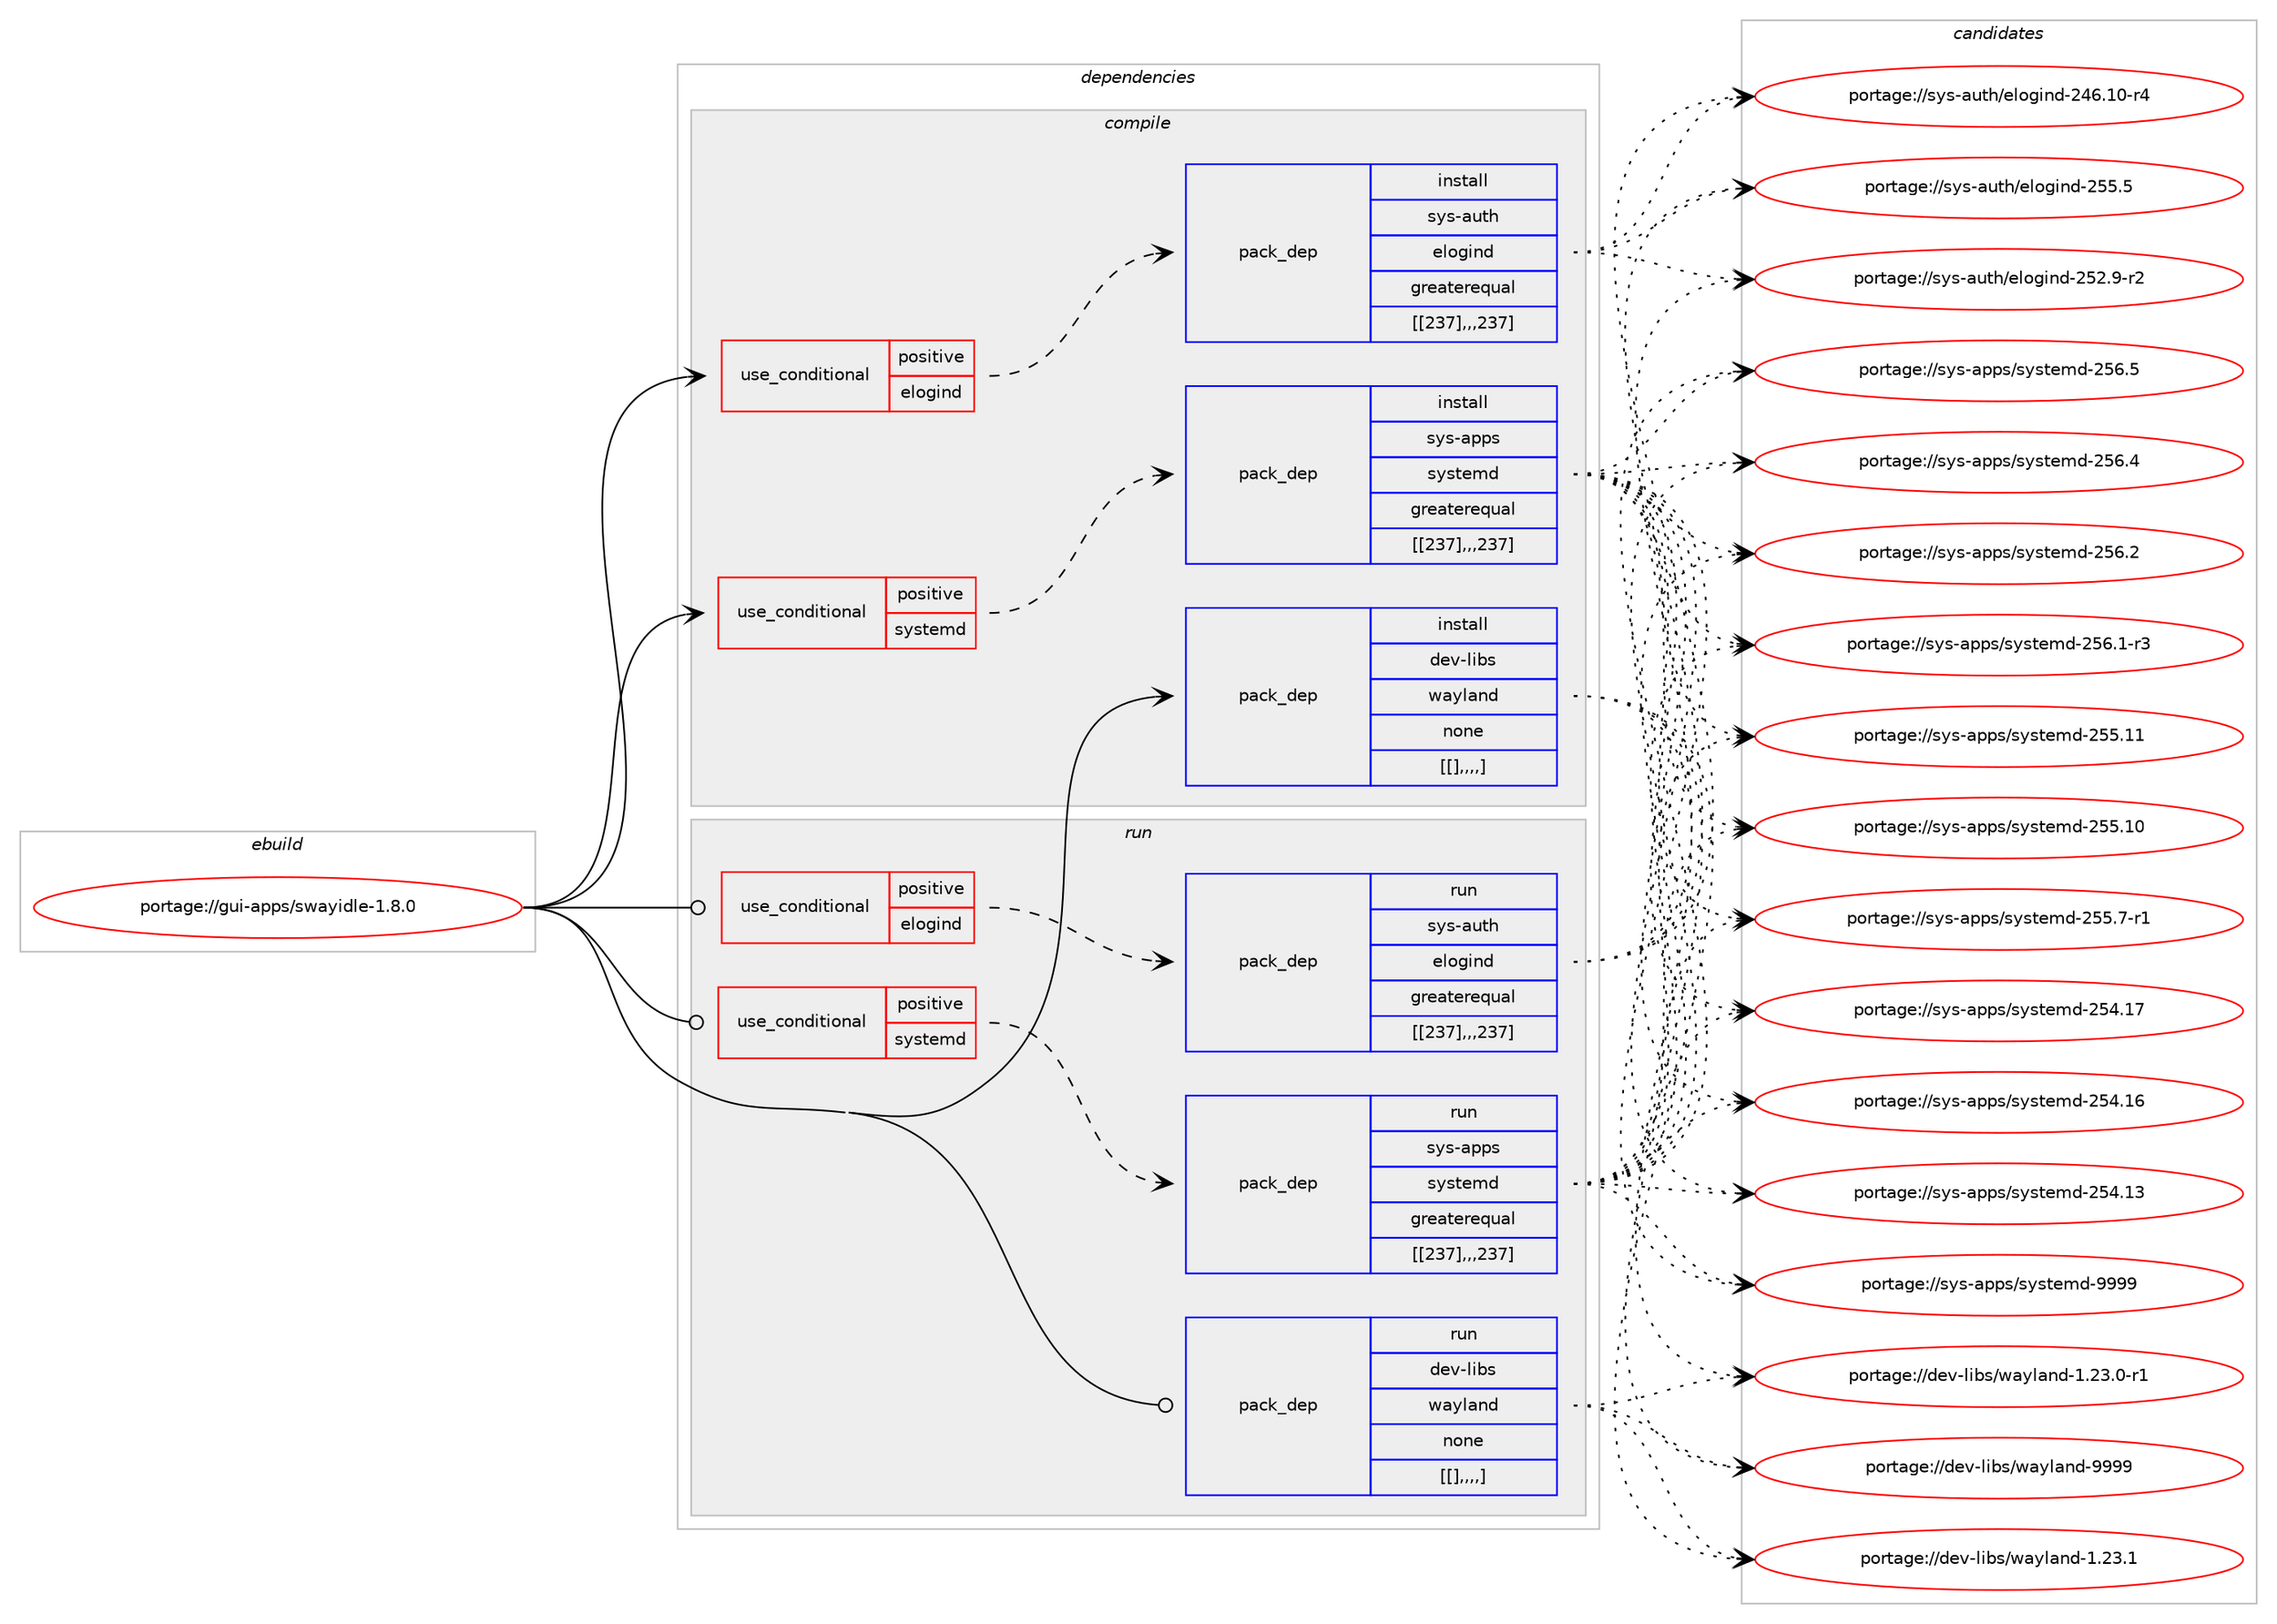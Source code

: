 digraph prolog {

# *************
# Graph options
# *************

newrank=true;
concentrate=true;
compound=true;
graph [rankdir=LR,fontname=Helvetica,fontsize=10,ranksep=1.5];#, ranksep=2.5, nodesep=0.2];
edge  [arrowhead=vee];
node  [fontname=Helvetica,fontsize=10];

# **********
# The ebuild
# **********

subgraph cluster_leftcol {
color=gray;
label=<<i>ebuild</i>>;
id [label="portage://gui-apps/swayidle-1.8.0", color=red, width=4, href="../gui-apps/swayidle-1.8.0.svg"];
}

# ****************
# The dependencies
# ****************

subgraph cluster_midcol {
color=gray;
label=<<i>dependencies</i>>;
subgraph cluster_compile {
fillcolor="#eeeeee";
style=filled;
label=<<i>compile</i>>;
subgraph cond68096 {
dependency246880 [label=<<TABLE BORDER="0" CELLBORDER="1" CELLSPACING="0" CELLPADDING="4"><TR><TD ROWSPAN="3" CELLPADDING="10">use_conditional</TD></TR><TR><TD>positive</TD></TR><TR><TD>elogind</TD></TR></TABLE>>, shape=none, color=red];
subgraph pack177244 {
dependency246881 [label=<<TABLE BORDER="0" CELLBORDER="1" CELLSPACING="0" CELLPADDING="4" WIDTH="220"><TR><TD ROWSPAN="6" CELLPADDING="30">pack_dep</TD></TR><TR><TD WIDTH="110">install</TD></TR><TR><TD>sys-auth</TD></TR><TR><TD>elogind</TD></TR><TR><TD>greaterequal</TD></TR><TR><TD>[[237],,,237]</TD></TR></TABLE>>, shape=none, color=blue];
}
dependency246880:e -> dependency246881:w [weight=20,style="dashed",arrowhead="vee"];
}
id:e -> dependency246880:w [weight=20,style="solid",arrowhead="vee"];
subgraph cond68097 {
dependency246882 [label=<<TABLE BORDER="0" CELLBORDER="1" CELLSPACING="0" CELLPADDING="4"><TR><TD ROWSPAN="3" CELLPADDING="10">use_conditional</TD></TR><TR><TD>positive</TD></TR><TR><TD>systemd</TD></TR></TABLE>>, shape=none, color=red];
subgraph pack177245 {
dependency246883 [label=<<TABLE BORDER="0" CELLBORDER="1" CELLSPACING="0" CELLPADDING="4" WIDTH="220"><TR><TD ROWSPAN="6" CELLPADDING="30">pack_dep</TD></TR><TR><TD WIDTH="110">install</TD></TR><TR><TD>sys-apps</TD></TR><TR><TD>systemd</TD></TR><TR><TD>greaterequal</TD></TR><TR><TD>[[237],,,237]</TD></TR></TABLE>>, shape=none, color=blue];
}
dependency246882:e -> dependency246883:w [weight=20,style="dashed",arrowhead="vee"];
}
id:e -> dependency246882:w [weight=20,style="solid",arrowhead="vee"];
subgraph pack177246 {
dependency246884 [label=<<TABLE BORDER="0" CELLBORDER="1" CELLSPACING="0" CELLPADDING="4" WIDTH="220"><TR><TD ROWSPAN="6" CELLPADDING="30">pack_dep</TD></TR><TR><TD WIDTH="110">install</TD></TR><TR><TD>dev-libs</TD></TR><TR><TD>wayland</TD></TR><TR><TD>none</TD></TR><TR><TD>[[],,,,]</TD></TR></TABLE>>, shape=none, color=blue];
}
id:e -> dependency246884:w [weight=20,style="solid",arrowhead="vee"];
}
subgraph cluster_compileandrun {
fillcolor="#eeeeee";
style=filled;
label=<<i>compile and run</i>>;
}
subgraph cluster_run {
fillcolor="#eeeeee";
style=filled;
label=<<i>run</i>>;
subgraph cond68098 {
dependency246885 [label=<<TABLE BORDER="0" CELLBORDER="1" CELLSPACING="0" CELLPADDING="4"><TR><TD ROWSPAN="3" CELLPADDING="10">use_conditional</TD></TR><TR><TD>positive</TD></TR><TR><TD>elogind</TD></TR></TABLE>>, shape=none, color=red];
subgraph pack177247 {
dependency246886 [label=<<TABLE BORDER="0" CELLBORDER="1" CELLSPACING="0" CELLPADDING="4" WIDTH="220"><TR><TD ROWSPAN="6" CELLPADDING="30">pack_dep</TD></TR><TR><TD WIDTH="110">run</TD></TR><TR><TD>sys-auth</TD></TR><TR><TD>elogind</TD></TR><TR><TD>greaterequal</TD></TR><TR><TD>[[237],,,237]</TD></TR></TABLE>>, shape=none, color=blue];
}
dependency246885:e -> dependency246886:w [weight=20,style="dashed",arrowhead="vee"];
}
id:e -> dependency246885:w [weight=20,style="solid",arrowhead="odot"];
subgraph cond68099 {
dependency246887 [label=<<TABLE BORDER="0" CELLBORDER="1" CELLSPACING="0" CELLPADDING="4"><TR><TD ROWSPAN="3" CELLPADDING="10">use_conditional</TD></TR><TR><TD>positive</TD></TR><TR><TD>systemd</TD></TR></TABLE>>, shape=none, color=red];
subgraph pack177248 {
dependency246888 [label=<<TABLE BORDER="0" CELLBORDER="1" CELLSPACING="0" CELLPADDING="4" WIDTH="220"><TR><TD ROWSPAN="6" CELLPADDING="30">pack_dep</TD></TR><TR><TD WIDTH="110">run</TD></TR><TR><TD>sys-apps</TD></TR><TR><TD>systemd</TD></TR><TR><TD>greaterequal</TD></TR><TR><TD>[[237],,,237]</TD></TR></TABLE>>, shape=none, color=blue];
}
dependency246887:e -> dependency246888:w [weight=20,style="dashed",arrowhead="vee"];
}
id:e -> dependency246887:w [weight=20,style="solid",arrowhead="odot"];
subgraph pack177249 {
dependency246889 [label=<<TABLE BORDER="0" CELLBORDER="1" CELLSPACING="0" CELLPADDING="4" WIDTH="220"><TR><TD ROWSPAN="6" CELLPADDING="30">pack_dep</TD></TR><TR><TD WIDTH="110">run</TD></TR><TR><TD>dev-libs</TD></TR><TR><TD>wayland</TD></TR><TR><TD>none</TD></TR><TR><TD>[[],,,,]</TD></TR></TABLE>>, shape=none, color=blue];
}
id:e -> dependency246889:w [weight=20,style="solid",arrowhead="odot"];
}
}

# **************
# The candidates
# **************

subgraph cluster_choices {
rank=same;
color=gray;
label=<<i>candidates</i>>;

subgraph choice177244 {
color=black;
nodesep=1;
choice115121115459711711610447101108111103105110100455053534653 [label="portage://sys-auth/elogind-255.5", color=red, width=4,href="../sys-auth/elogind-255.5.svg"];
choice1151211154597117116104471011081111031051101004550535046574511450 [label="portage://sys-auth/elogind-252.9-r2", color=red, width=4,href="../sys-auth/elogind-252.9-r2.svg"];
choice115121115459711711610447101108111103105110100455052544649484511452 [label="portage://sys-auth/elogind-246.10-r4", color=red, width=4,href="../sys-auth/elogind-246.10-r4.svg"];
dependency246881:e -> choice115121115459711711610447101108111103105110100455053534653:w [style=dotted,weight="100"];
dependency246881:e -> choice1151211154597117116104471011081111031051101004550535046574511450:w [style=dotted,weight="100"];
dependency246881:e -> choice115121115459711711610447101108111103105110100455052544649484511452:w [style=dotted,weight="100"];
}
subgraph choice177245 {
color=black;
nodesep=1;
choice1151211154597112112115471151211151161011091004557575757 [label="portage://sys-apps/systemd-9999", color=red, width=4,href="../sys-apps/systemd-9999.svg"];
choice115121115459711211211547115121115116101109100455053544653 [label="portage://sys-apps/systemd-256.5", color=red, width=4,href="../sys-apps/systemd-256.5.svg"];
choice115121115459711211211547115121115116101109100455053544652 [label="portage://sys-apps/systemd-256.4", color=red, width=4,href="../sys-apps/systemd-256.4.svg"];
choice115121115459711211211547115121115116101109100455053544650 [label="portage://sys-apps/systemd-256.2", color=red, width=4,href="../sys-apps/systemd-256.2.svg"];
choice1151211154597112112115471151211151161011091004550535446494511451 [label="portage://sys-apps/systemd-256.1-r3", color=red, width=4,href="../sys-apps/systemd-256.1-r3.svg"];
choice11512111545971121121154711512111511610110910045505353464949 [label="portage://sys-apps/systemd-255.11", color=red, width=4,href="../sys-apps/systemd-255.11.svg"];
choice11512111545971121121154711512111511610110910045505353464948 [label="portage://sys-apps/systemd-255.10", color=red, width=4,href="../sys-apps/systemd-255.10.svg"];
choice1151211154597112112115471151211151161011091004550535346554511449 [label="portage://sys-apps/systemd-255.7-r1", color=red, width=4,href="../sys-apps/systemd-255.7-r1.svg"];
choice11512111545971121121154711512111511610110910045505352464955 [label="portage://sys-apps/systemd-254.17", color=red, width=4,href="../sys-apps/systemd-254.17.svg"];
choice11512111545971121121154711512111511610110910045505352464954 [label="portage://sys-apps/systemd-254.16", color=red, width=4,href="../sys-apps/systemd-254.16.svg"];
choice11512111545971121121154711512111511610110910045505352464951 [label="portage://sys-apps/systemd-254.13", color=red, width=4,href="../sys-apps/systemd-254.13.svg"];
dependency246883:e -> choice1151211154597112112115471151211151161011091004557575757:w [style=dotted,weight="100"];
dependency246883:e -> choice115121115459711211211547115121115116101109100455053544653:w [style=dotted,weight="100"];
dependency246883:e -> choice115121115459711211211547115121115116101109100455053544652:w [style=dotted,weight="100"];
dependency246883:e -> choice115121115459711211211547115121115116101109100455053544650:w [style=dotted,weight="100"];
dependency246883:e -> choice1151211154597112112115471151211151161011091004550535446494511451:w [style=dotted,weight="100"];
dependency246883:e -> choice11512111545971121121154711512111511610110910045505353464949:w [style=dotted,weight="100"];
dependency246883:e -> choice11512111545971121121154711512111511610110910045505353464948:w [style=dotted,weight="100"];
dependency246883:e -> choice1151211154597112112115471151211151161011091004550535346554511449:w [style=dotted,weight="100"];
dependency246883:e -> choice11512111545971121121154711512111511610110910045505352464955:w [style=dotted,weight="100"];
dependency246883:e -> choice11512111545971121121154711512111511610110910045505352464954:w [style=dotted,weight="100"];
dependency246883:e -> choice11512111545971121121154711512111511610110910045505352464951:w [style=dotted,weight="100"];
}
subgraph choice177246 {
color=black;
nodesep=1;
choice10010111845108105981154711997121108971101004557575757 [label="portage://dev-libs/wayland-9999", color=red, width=4,href="../dev-libs/wayland-9999.svg"];
choice100101118451081059811547119971211089711010045494650514649 [label="portage://dev-libs/wayland-1.23.1", color=red, width=4,href="../dev-libs/wayland-1.23.1.svg"];
choice1001011184510810598115471199712110897110100454946505146484511449 [label="portage://dev-libs/wayland-1.23.0-r1", color=red, width=4,href="../dev-libs/wayland-1.23.0-r1.svg"];
dependency246884:e -> choice10010111845108105981154711997121108971101004557575757:w [style=dotted,weight="100"];
dependency246884:e -> choice100101118451081059811547119971211089711010045494650514649:w [style=dotted,weight="100"];
dependency246884:e -> choice1001011184510810598115471199712110897110100454946505146484511449:w [style=dotted,weight="100"];
}
subgraph choice177247 {
color=black;
nodesep=1;
choice115121115459711711610447101108111103105110100455053534653 [label="portage://sys-auth/elogind-255.5", color=red, width=4,href="../sys-auth/elogind-255.5.svg"];
choice1151211154597117116104471011081111031051101004550535046574511450 [label="portage://sys-auth/elogind-252.9-r2", color=red, width=4,href="../sys-auth/elogind-252.9-r2.svg"];
choice115121115459711711610447101108111103105110100455052544649484511452 [label="portage://sys-auth/elogind-246.10-r4", color=red, width=4,href="../sys-auth/elogind-246.10-r4.svg"];
dependency246886:e -> choice115121115459711711610447101108111103105110100455053534653:w [style=dotted,weight="100"];
dependency246886:e -> choice1151211154597117116104471011081111031051101004550535046574511450:w [style=dotted,weight="100"];
dependency246886:e -> choice115121115459711711610447101108111103105110100455052544649484511452:w [style=dotted,weight="100"];
}
subgraph choice177248 {
color=black;
nodesep=1;
choice1151211154597112112115471151211151161011091004557575757 [label="portage://sys-apps/systemd-9999", color=red, width=4,href="../sys-apps/systemd-9999.svg"];
choice115121115459711211211547115121115116101109100455053544653 [label="portage://sys-apps/systemd-256.5", color=red, width=4,href="../sys-apps/systemd-256.5.svg"];
choice115121115459711211211547115121115116101109100455053544652 [label="portage://sys-apps/systemd-256.4", color=red, width=4,href="../sys-apps/systemd-256.4.svg"];
choice115121115459711211211547115121115116101109100455053544650 [label="portage://sys-apps/systemd-256.2", color=red, width=4,href="../sys-apps/systemd-256.2.svg"];
choice1151211154597112112115471151211151161011091004550535446494511451 [label="portage://sys-apps/systemd-256.1-r3", color=red, width=4,href="../sys-apps/systemd-256.1-r3.svg"];
choice11512111545971121121154711512111511610110910045505353464949 [label="portage://sys-apps/systemd-255.11", color=red, width=4,href="../sys-apps/systemd-255.11.svg"];
choice11512111545971121121154711512111511610110910045505353464948 [label="portage://sys-apps/systemd-255.10", color=red, width=4,href="../sys-apps/systemd-255.10.svg"];
choice1151211154597112112115471151211151161011091004550535346554511449 [label="portage://sys-apps/systemd-255.7-r1", color=red, width=4,href="../sys-apps/systemd-255.7-r1.svg"];
choice11512111545971121121154711512111511610110910045505352464955 [label="portage://sys-apps/systemd-254.17", color=red, width=4,href="../sys-apps/systemd-254.17.svg"];
choice11512111545971121121154711512111511610110910045505352464954 [label="portage://sys-apps/systemd-254.16", color=red, width=4,href="../sys-apps/systemd-254.16.svg"];
choice11512111545971121121154711512111511610110910045505352464951 [label="portage://sys-apps/systemd-254.13", color=red, width=4,href="../sys-apps/systemd-254.13.svg"];
dependency246888:e -> choice1151211154597112112115471151211151161011091004557575757:w [style=dotted,weight="100"];
dependency246888:e -> choice115121115459711211211547115121115116101109100455053544653:w [style=dotted,weight="100"];
dependency246888:e -> choice115121115459711211211547115121115116101109100455053544652:w [style=dotted,weight="100"];
dependency246888:e -> choice115121115459711211211547115121115116101109100455053544650:w [style=dotted,weight="100"];
dependency246888:e -> choice1151211154597112112115471151211151161011091004550535446494511451:w [style=dotted,weight="100"];
dependency246888:e -> choice11512111545971121121154711512111511610110910045505353464949:w [style=dotted,weight="100"];
dependency246888:e -> choice11512111545971121121154711512111511610110910045505353464948:w [style=dotted,weight="100"];
dependency246888:e -> choice1151211154597112112115471151211151161011091004550535346554511449:w [style=dotted,weight="100"];
dependency246888:e -> choice11512111545971121121154711512111511610110910045505352464955:w [style=dotted,weight="100"];
dependency246888:e -> choice11512111545971121121154711512111511610110910045505352464954:w [style=dotted,weight="100"];
dependency246888:e -> choice11512111545971121121154711512111511610110910045505352464951:w [style=dotted,weight="100"];
}
subgraph choice177249 {
color=black;
nodesep=1;
choice10010111845108105981154711997121108971101004557575757 [label="portage://dev-libs/wayland-9999", color=red, width=4,href="../dev-libs/wayland-9999.svg"];
choice100101118451081059811547119971211089711010045494650514649 [label="portage://dev-libs/wayland-1.23.1", color=red, width=4,href="../dev-libs/wayland-1.23.1.svg"];
choice1001011184510810598115471199712110897110100454946505146484511449 [label="portage://dev-libs/wayland-1.23.0-r1", color=red, width=4,href="../dev-libs/wayland-1.23.0-r1.svg"];
dependency246889:e -> choice10010111845108105981154711997121108971101004557575757:w [style=dotted,weight="100"];
dependency246889:e -> choice100101118451081059811547119971211089711010045494650514649:w [style=dotted,weight="100"];
dependency246889:e -> choice1001011184510810598115471199712110897110100454946505146484511449:w [style=dotted,weight="100"];
}
}

}
